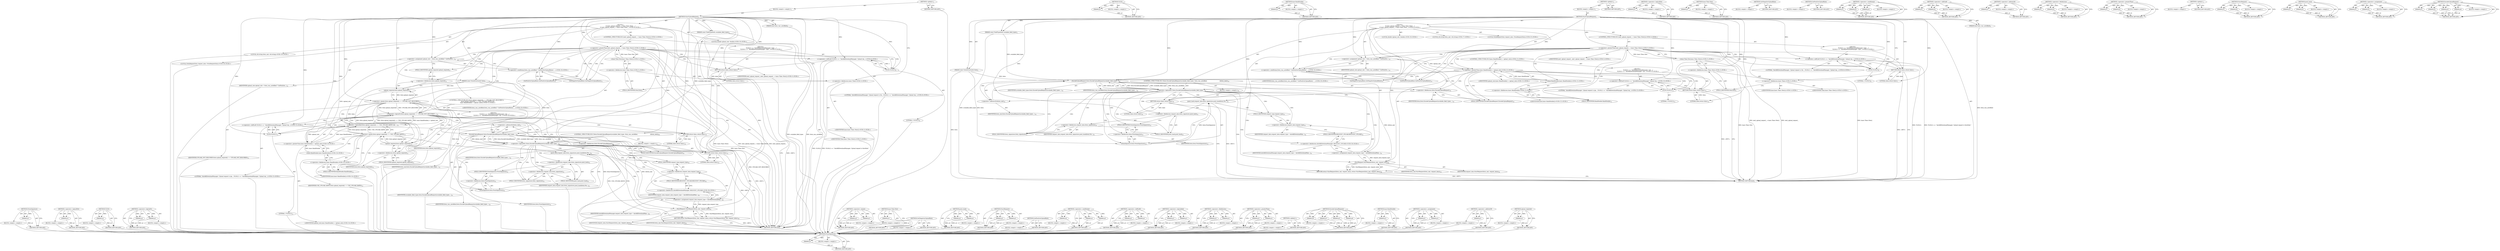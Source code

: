 digraph "upload_required" {
vulnerable_185 [label=<(METHOD,FormSignature)>];
vulnerable_186 [label=<(PARAM,p1)>];
vulnerable_187 [label=<(BLOCK,&lt;empty&gt;,&lt;empty&gt;)>];
vulnerable_188 [label=<(METHOD_RETURN,ANY)>];
vulnerable_140 [label=<(METHOD,VLOG)>];
vulnerable_141 [label=<(PARAM,p1)>];
vulnerable_142 [label=<(BLOCK,&lt;empty&gt;,&lt;empty&gt;)>];
vulnerable_143 [label=<(METHOD_RETURN,ANY)>];
vulnerable_161 [label=<(METHOD,base.RandDouble)>];
vulnerable_162 [label=<(PARAM,p1)>];
vulnerable_163 [label=<(BLOCK,&lt;empty&gt;,&lt;empty&gt;)>];
vulnerable_164 [label=<(METHOD_RETURN,ANY)>];
vulnerable_6 [label=<(METHOD,&lt;global&gt;)<SUB>1</SUB>>];
vulnerable_7 [label=<(BLOCK,&lt;empty&gt;,&lt;empty&gt;)<SUB>1</SUB>>];
vulnerable_8 [label=<(METHOD,StartUploadRequest)<SUB>1</SUB>>];
vulnerable_9 [label=<(PARAM,const FormStructure&amp; form)<SUB>2</SUB>>];
vulnerable_10 [label=<(PARAM,bool form_was_autofilled)<SUB>3</SUB>>];
vulnerable_11 [label=<(PARAM,const FieldTypeSet&amp; available_field_types)<SUB>4</SUB>>];
vulnerable_12 [label="<(BLOCK,{
  if (next_upload_request_ &gt; base::Time::Now(...,{
  if (next_upload_request_ &gt; base::Time::Now(...)<SUB>4</SUB>>"];
vulnerable_13 [label="<(CONTROL_STRUCTURE,IF,if (next_upload_request_ &gt; base::Time::Now()))<SUB>5</SUB>>"];
vulnerable_14 [label="<(&lt;operator&gt;.greaterThan,next_upload_request_ &gt; base::Time::Now())<SUB>5</SUB>>"];
vulnerable_15 [label="<(IDENTIFIER,next_upload_request_,next_upload_request_ &gt; base::Time::Now())<SUB>5</SUB>>"];
vulnerable_16 [label="<(base.Time.Now,base::Time::Now())<SUB>5</SUB>>"];
vulnerable_17 [label="<(&lt;operator&gt;.fieldAccess,base::Time::Now)<SUB>5</SUB>>"];
vulnerable_18 [label="<(&lt;operator&gt;.fieldAccess,base::Time)<SUB>5</SUB>>"];
vulnerable_19 [label="<(IDENTIFIER,base,base::Time::Now())<SUB>5</SUB>>"];
vulnerable_20 [label="<(IDENTIFIER,Time,base::Time::Now())<SUB>5</SUB>>"];
vulnerable_21 [label=<(FIELD_IDENTIFIER,Now,Now)<SUB>5</SUB>>];
vulnerable_22 [label="<(BLOCK,{
    VLOG(1) &lt;&lt; &quot;AutofillDownloadManager: Uplo...,{
    VLOG(1) &lt;&lt; &quot;AutofillDownloadManager: Uplo...)<SUB>5</SUB>>"];
vulnerable_23 [label="<(&lt;operator&gt;.shiftLeft,VLOG(1) &lt;&lt; &quot;AutofillDownloadManager: Upload req...)<SUB>6</SUB>>"];
vulnerable_24 [label=<(VLOG,VLOG(1))<SUB>6</SUB>>];
vulnerable_25 [label=<(LITERAL,1,VLOG(1))<SUB>6</SUB>>];
vulnerable_26 [label="<(LITERAL,&quot;AutofillDownloadManager: Upload request is thr...,VLOG(1) &lt;&lt; &quot;AutofillDownloadManager: Upload req...)<SUB>6</SUB>>"];
vulnerable_27 [label=<(RETURN,return false;,return false;)<SUB>7</SUB>>];
vulnerable_28 [label=<(LITERAL,false,return false;)<SUB>7</SUB>>];
vulnerable_29 [label="<(LOCAL,double upload_rate: double)<SUB>10</SUB>>"];
vulnerable_30 [label=<(&lt;operator&gt;.assignment,upload_rate = form_was_autofilled ? GetPositive...)<SUB>10</SUB>>];
vulnerable_31 [label=<(IDENTIFIER,upload_rate,upload_rate = form_was_autofilled ? GetPositive...)<SUB>10</SUB>>];
vulnerable_32 [label="<(&lt;operator&gt;.conditional,form_was_autofilled ? GetPositiveUploadRate() :...)<SUB>10</SUB>>"];
vulnerable_33 [label="<(IDENTIFIER,form_was_autofilled,form_was_autofilled ? GetPositiveUploadRate() :...)<SUB>10</SUB>>"];
vulnerable_34 [label=<(GetPositiveUploadRate,GetPositiveUploadRate())<SUB>10</SUB>>];
vulnerable_35 [label=<(GetNegativeUploadRate,GetNegativeUploadRate())<SUB>11</SUB>>];
vulnerable_36 [label="<(CONTROL_STRUCTURE,IF,if (base::RandDouble() &gt; upload_rate))<SUB>12</SUB>>"];
vulnerable_37 [label="<(&lt;operator&gt;.greaterThan,base::RandDouble() &gt; upload_rate)<SUB>12</SUB>>"];
vulnerable_38 [label="<(base.RandDouble,base::RandDouble())<SUB>12</SUB>>"];
vulnerable_39 [label="<(&lt;operator&gt;.fieldAccess,base::RandDouble)<SUB>12</SUB>>"];
vulnerable_40 [label="<(IDENTIFIER,base,base::RandDouble())<SUB>12</SUB>>"];
vulnerable_41 [label=<(FIELD_IDENTIFIER,RandDouble,RandDouble)<SUB>12</SUB>>];
vulnerable_42 [label="<(IDENTIFIER,upload_rate,base::RandDouble() &gt; upload_rate)<SUB>12</SUB>>"];
vulnerable_43 [label="<(BLOCK,{
     VLOG(1) &lt;&lt; &quot;AutofillDownloadManager: Upl...,{
     VLOG(1) &lt;&lt; &quot;AutofillDownloadManager: Upl...)<SUB>12</SUB>>"];
vulnerable_44 [label="<(&lt;operator&gt;.shiftLeft,VLOG(1) &lt;&lt; &quot;AutofillDownloadManager: Upload req...)<SUB>13</SUB>>"];
vulnerable_45 [label=<(VLOG,VLOG(1))<SUB>13</SUB>>];
vulnerable_46 [label=<(LITERAL,1,VLOG(1))<SUB>13</SUB>>];
vulnerable_47 [label="<(LITERAL,&quot;AutofillDownloadManager: Upload request is ign...,VLOG(1) &lt;&lt; &quot;AutofillDownloadManager: Upload req...)<SUB>13</SUB>>"];
vulnerable_48 [label=<(RETURN,return false;,return false;)<SUB>14</SUB>>];
vulnerable_49 [label=<(LITERAL,false,return false;)<SUB>14</SUB>>];
vulnerable_50 [label="<(LOCAL,std.string form_xml: std.string)<SUB>17</SUB>>"];
vulnerable_51 [label=<(CONTROL_STRUCTURE,IF,if (!form.EncodeUploadRequest(available_field_types, form_was_autofilled,
                                &amp;form_xml)))<SUB>18</SUB>>];
vulnerable_52 [label=<(&lt;operator&gt;.logicalNot,!form.EncodeUploadRequest(available_field_types...)<SUB>18</SUB>>];
vulnerable_53 [label=<(EncodeUploadRequest,form.EncodeUploadRequest(available_field_types,...)<SUB>18</SUB>>];
vulnerable_54 [label=<(&lt;operator&gt;.fieldAccess,form.EncodeUploadRequest)<SUB>18</SUB>>];
vulnerable_55 [label=<(IDENTIFIER,form,form.EncodeUploadRequest(available_field_types,...)<SUB>18</SUB>>];
vulnerable_56 [label=<(FIELD_IDENTIFIER,EncodeUploadRequest,EncodeUploadRequest)<SUB>18</SUB>>];
vulnerable_57 [label=<(IDENTIFIER,available_field_types,form.EncodeUploadRequest(available_field_types,...)<SUB>18</SUB>>];
vulnerable_58 [label=<(IDENTIFIER,form_was_autofilled,form.EncodeUploadRequest(available_field_types,...)<SUB>18</SUB>>];
vulnerable_59 [label=<(&lt;operator&gt;.addressOf,&amp;form_xml)<SUB>19</SUB>>];
vulnerable_60 [label=<(IDENTIFIER,form_xml,form.EncodeUploadRequest(available_field_types,...)<SUB>19</SUB>>];
vulnerable_61 [label=<(BLOCK,&lt;empty&gt;,&lt;empty&gt;)<SUB>20</SUB>>];
vulnerable_62 [label=<(RETURN,return false;,return false;)<SUB>20</SUB>>];
vulnerable_63 [label=<(LITERAL,false,return false;)<SUB>20</SUB>>];
vulnerable_64 [label="<(LOCAL,FormRequestData request_data: FormRequestData)<SUB>22</SUB>>"];
vulnerable_65 [label=<(push_back,request_data.form_signatures.push_back(form.For...)<SUB>23</SUB>>];
vulnerable_66 [label=<(&lt;operator&gt;.fieldAccess,request_data.form_signatures.push_back)<SUB>23</SUB>>];
vulnerable_67 [label=<(&lt;operator&gt;.fieldAccess,request_data.form_signatures)<SUB>23</SUB>>];
vulnerable_68 [label=<(IDENTIFIER,request_data,request_data.form_signatures.push_back(form.For...)<SUB>23</SUB>>];
vulnerable_69 [label=<(FIELD_IDENTIFIER,form_signatures,form_signatures)<SUB>23</SUB>>];
vulnerable_70 [label=<(FIELD_IDENTIFIER,push_back,push_back)<SUB>23</SUB>>];
vulnerable_71 [label=<(FormSignature,form.FormSignature())<SUB>23</SUB>>];
vulnerable_72 [label=<(&lt;operator&gt;.fieldAccess,form.FormSignature)<SUB>23</SUB>>];
vulnerable_73 [label=<(IDENTIFIER,form,form.FormSignature())<SUB>23</SUB>>];
vulnerable_74 [label=<(FIELD_IDENTIFIER,FormSignature,FormSignature)<SUB>23</SUB>>];
vulnerable_75 [label=<(&lt;operator&gt;.assignment,request_data.request_type = AutofillDownloadMan...)<SUB>24</SUB>>];
vulnerable_76 [label=<(&lt;operator&gt;.fieldAccess,request_data.request_type)<SUB>24</SUB>>];
vulnerable_77 [label=<(IDENTIFIER,request_data,request_data.request_type = AutofillDownloadMan...)<SUB>24</SUB>>];
vulnerable_78 [label=<(FIELD_IDENTIFIER,request_type,request_type)<SUB>24</SUB>>];
vulnerable_79 [label="<(&lt;operator&gt;.fieldAccess,AutofillDownloadManager::REQUEST_UPLOAD)<SUB>24</SUB>>"];
vulnerable_80 [label=<(IDENTIFIER,AutofillDownloadManager,request_data.request_type = AutofillDownloadMan...)<SUB>24</SUB>>];
vulnerable_81 [label=<(FIELD_IDENTIFIER,REQUEST_UPLOAD,REQUEST_UPLOAD)<SUB>24</SUB>>];
vulnerable_82 [label=<(RETURN,return StartRequest(form_xml, request_data);,return StartRequest(form_xml, request_data);)<SUB>26</SUB>>];
vulnerable_83 [label=<(StartRequest,StartRequest(form_xml, request_data))<SUB>26</SUB>>];
vulnerable_84 [label=<(IDENTIFIER,form_xml,StartRequest(form_xml, request_data))<SUB>26</SUB>>];
vulnerable_85 [label=<(IDENTIFIER,request_data,StartRequest(form_xml, request_data))<SUB>26</SUB>>];
vulnerable_86 [label=<(METHOD_RETURN,bool)<SUB>1</SUB>>];
vulnerable_88 [label=<(METHOD_RETURN,ANY)<SUB>1</SUB>>];
vulnerable_165 [label=<(METHOD,&lt;operator&gt;.logicalNot)>];
vulnerable_166 [label=<(PARAM,p1)>];
vulnerable_167 [label=<(BLOCK,&lt;empty&gt;,&lt;empty&gt;)>];
vulnerable_168 [label=<(METHOD_RETURN,ANY)>];
vulnerable_126 [label=<(METHOD,base.Time.Now)>];
vulnerable_127 [label=<(PARAM,p1)>];
vulnerable_128 [label=<(BLOCK,&lt;empty&gt;,&lt;empty&gt;)>];
vulnerable_129 [label=<(METHOD_RETURN,ANY)>];
vulnerable_158 [label=<(METHOD,GetNegativeUploadRate)>];
vulnerable_159 [label=<(BLOCK,&lt;empty&gt;,&lt;empty&gt;)>];
vulnerable_160 [label=<(METHOD_RETURN,ANY)>];
vulnerable_155 [label=<(METHOD,GetPositiveUploadRate)>];
vulnerable_156 [label=<(BLOCK,&lt;empty&gt;,&lt;empty&gt;)>];
vulnerable_157 [label=<(METHOD_RETURN,ANY)>];
vulnerable_149 [label=<(METHOD,&lt;operator&gt;.conditional)>];
vulnerable_150 [label=<(PARAM,p1)>];
vulnerable_151 [label=<(PARAM,p2)>];
vulnerable_152 [label=<(PARAM,p3)>];
vulnerable_153 [label=<(BLOCK,&lt;empty&gt;,&lt;empty&gt;)>];
vulnerable_154 [label=<(METHOD_RETURN,ANY)>];
vulnerable_135 [label=<(METHOD,&lt;operator&gt;.shiftLeft)>];
vulnerable_136 [label=<(PARAM,p1)>];
vulnerable_137 [label=<(PARAM,p2)>];
vulnerable_138 [label=<(BLOCK,&lt;empty&gt;,&lt;empty&gt;)>];
vulnerable_139 [label=<(METHOD_RETURN,ANY)>];
vulnerable_176 [label=<(METHOD,&lt;operator&gt;.addressOf)>];
vulnerable_177 [label=<(PARAM,p1)>];
vulnerable_178 [label=<(BLOCK,&lt;empty&gt;,&lt;empty&gt;)>];
vulnerable_179 [label=<(METHOD_RETURN,ANY)>];
vulnerable_130 [label=<(METHOD,&lt;operator&gt;.fieldAccess)>];
vulnerable_131 [label=<(PARAM,p1)>];
vulnerable_132 [label=<(PARAM,p2)>];
vulnerable_133 [label=<(BLOCK,&lt;empty&gt;,&lt;empty&gt;)>];
vulnerable_134 [label=<(METHOD_RETURN,ANY)>];
vulnerable_121 [label=<(METHOD,&lt;operator&gt;.greaterThan)>];
vulnerable_122 [label=<(PARAM,p1)>];
vulnerable_123 [label=<(PARAM,p2)>];
vulnerable_124 [label=<(BLOCK,&lt;empty&gt;,&lt;empty&gt;)>];
vulnerable_125 [label=<(METHOD_RETURN,ANY)>];
vulnerable_115 [label=<(METHOD,&lt;global&gt;)<SUB>1</SUB>>];
vulnerable_116 [label=<(BLOCK,&lt;empty&gt;,&lt;empty&gt;)>];
vulnerable_117 [label=<(METHOD_RETURN,ANY)>];
vulnerable_189 [label=<(METHOD,StartRequest)>];
vulnerable_190 [label=<(PARAM,p1)>];
vulnerable_191 [label=<(PARAM,p2)>];
vulnerable_192 [label=<(BLOCK,&lt;empty&gt;,&lt;empty&gt;)>];
vulnerable_193 [label=<(METHOD_RETURN,ANY)>];
vulnerable_180 [label=<(METHOD,push_back)>];
vulnerable_181 [label=<(PARAM,p1)>];
vulnerable_182 [label=<(PARAM,p2)>];
vulnerable_183 [label=<(BLOCK,&lt;empty&gt;,&lt;empty&gt;)>];
vulnerable_184 [label=<(METHOD_RETURN,ANY)>];
vulnerable_144 [label=<(METHOD,&lt;operator&gt;.assignment)>];
vulnerable_145 [label=<(PARAM,p1)>];
vulnerable_146 [label=<(PARAM,p2)>];
vulnerable_147 [label=<(BLOCK,&lt;empty&gt;,&lt;empty&gt;)>];
vulnerable_148 [label=<(METHOD_RETURN,ANY)>];
vulnerable_169 [label=<(METHOD,EncodeUploadRequest)>];
vulnerable_170 [label=<(PARAM,p1)>];
vulnerable_171 [label=<(PARAM,p2)>];
vulnerable_172 [label=<(PARAM,p3)>];
vulnerable_173 [label=<(PARAM,p4)>];
vulnerable_174 [label=<(BLOCK,&lt;empty&gt;,&lt;empty&gt;)>];
vulnerable_175 [label=<(METHOD_RETURN,ANY)>];
fixed_218 [label=<(METHOD,FormSignature)>];
fixed_219 [label=<(PARAM,p1)>];
fixed_220 [label=<(BLOCK,&lt;empty&gt;,&lt;empty&gt;)>];
fixed_221 [label=<(METHOD_RETURN,ANY)>];
fixed_198 [label=<(METHOD,&lt;operator&gt;.logicalNot)>];
fixed_199 [label=<(PARAM,p1)>];
fixed_200 [label=<(BLOCK,&lt;empty&gt;,&lt;empty&gt;)>];
fixed_201 [label=<(METHOD_RETURN,ANY)>];
fixed_154 [label=<(METHOD,VLOG)>];
fixed_155 [label=<(PARAM,p1)>];
fixed_156 [label=<(BLOCK,&lt;empty&gt;,&lt;empty&gt;)>];
fixed_157 [label=<(METHOD_RETURN,ANY)>];
fixed_175 [label=<(METHOD,&lt;operator&gt;.logicalOr)>];
fixed_176 [label=<(PARAM,p1)>];
fixed_177 [label=<(PARAM,p2)>];
fixed_178 [label=<(BLOCK,&lt;empty&gt;,&lt;empty&gt;)>];
fixed_179 [label=<(METHOD_RETURN,ANY)>];
fixed_6 [label=<(METHOD,&lt;global&gt;)<SUB>1</SUB>>];
fixed_7 [label=<(BLOCK,&lt;empty&gt;,&lt;empty&gt;)<SUB>1</SUB>>];
fixed_8 [label=<(METHOD,StartUploadRequest)<SUB>1</SUB>>];
fixed_9 [label=<(PARAM,const FormStructure&amp; form)<SUB>2</SUB>>];
fixed_10 [label=<(PARAM,bool form_was_autofilled)<SUB>3</SUB>>];
fixed_11 [label=<(PARAM,const FieldTypeSet&amp; available_field_types)<SUB>4</SUB>>];
fixed_12 [label="<(BLOCK,{
  if (next_upload_request_ &gt; base::Time::Now(...,{
  if (next_upload_request_ &gt; base::Time::Now(...)<SUB>4</SUB>>"];
fixed_13 [label="<(CONTROL_STRUCTURE,IF,if (next_upload_request_ &gt; base::Time::Now()))<SUB>5</SUB>>"];
fixed_14 [label="<(&lt;operator&gt;.greaterThan,next_upload_request_ &gt; base::Time::Now())<SUB>5</SUB>>"];
fixed_15 [label="<(IDENTIFIER,next_upload_request_,next_upload_request_ &gt; base::Time::Now())<SUB>5</SUB>>"];
fixed_16 [label="<(base.Time.Now,base::Time::Now())<SUB>5</SUB>>"];
fixed_17 [label="<(&lt;operator&gt;.fieldAccess,base::Time::Now)<SUB>5</SUB>>"];
fixed_18 [label="<(&lt;operator&gt;.fieldAccess,base::Time)<SUB>5</SUB>>"];
fixed_19 [label="<(IDENTIFIER,base,base::Time::Now())<SUB>5</SUB>>"];
fixed_20 [label="<(IDENTIFIER,Time,base::Time::Now())<SUB>5</SUB>>"];
fixed_21 [label=<(FIELD_IDENTIFIER,Now,Now)<SUB>5</SUB>>];
fixed_22 [label="<(BLOCK,{
    VLOG(1) &lt;&lt; &quot;AutofillDownloadManager: Uplo...,{
    VLOG(1) &lt;&lt; &quot;AutofillDownloadManager: Uplo...)<SUB>5</SUB>>"];
fixed_23 [label="<(&lt;operator&gt;.shiftLeft,VLOG(1) &lt;&lt; &quot;AutofillDownloadManager: Upload req...)<SUB>6</SUB>>"];
fixed_24 [label=<(VLOG,VLOG(1))<SUB>6</SUB>>];
fixed_25 [label=<(LITERAL,1,VLOG(1))<SUB>6</SUB>>];
fixed_26 [label="<(LITERAL,&quot;AutofillDownloadManager: Upload request is thr...,VLOG(1) &lt;&lt; &quot;AutofillDownloadManager: Upload req...)<SUB>6</SUB>>"];
fixed_27 [label=<(RETURN,return false;,return false;)<SUB>7</SUB>>];
fixed_28 [label=<(LITERAL,false,return false;)<SUB>7</SUB>>];
fixed_29 [label="<(LOCAL,double upload_rate: double)<SUB>10</SUB>>"];
fixed_30 [label=<(&lt;operator&gt;.assignment,upload_rate = form_was_autofilled ? GetPositive...)<SUB>10</SUB>>];
fixed_31 [label=<(IDENTIFIER,upload_rate,upload_rate = form_was_autofilled ? GetPositive...)<SUB>10</SUB>>];
fixed_32 [label="<(&lt;operator&gt;.conditional,form_was_autofilled ? GetPositiveUploadRate() :...)<SUB>10</SUB>>"];
fixed_33 [label="<(IDENTIFIER,form_was_autofilled,form_was_autofilled ? GetPositiveUploadRate() :...)<SUB>10</SUB>>"];
fixed_34 [label=<(GetPositiveUploadRate,GetPositiveUploadRate())<SUB>10</SUB>>];
fixed_35 [label=<(GetNegativeUploadRate,GetNegativeUploadRate())<SUB>11</SUB>>];
fixed_36 [label="<(CONTROL_STRUCTURE,IF,if (form.upload_required() == UPLOAD_NOT_REQUIRED ||
      (form.upload_required() == USE_UPLOAD_RATES &amp;&amp;
       base::RandDouble() &gt; upload_rate)))<SUB>12</SUB>>"];
fixed_37 [label=<(&lt;operator&gt;.logicalOr,form.upload_required() == UPLOAD_NOT_REQUIRED |...)<SUB>12</SUB>>];
fixed_38 [label=<(&lt;operator&gt;.equals,form.upload_required() == UPLOAD_NOT_REQUIRED)<SUB>12</SUB>>];
fixed_39 [label=<(upload_required,form.upload_required())<SUB>12</SUB>>];
fixed_40 [label=<(&lt;operator&gt;.fieldAccess,form.upload_required)<SUB>12</SUB>>];
fixed_41 [label=<(IDENTIFIER,form,form.upload_required())<SUB>12</SUB>>];
fixed_42 [label=<(FIELD_IDENTIFIER,upload_required,upload_required)<SUB>12</SUB>>];
fixed_43 [label=<(IDENTIFIER,UPLOAD_NOT_REQUIRED,form.upload_required() == UPLOAD_NOT_REQUIRED)<SUB>12</SUB>>];
fixed_44 [label=<(&lt;operator&gt;.logicalAnd,form.upload_required() == USE_UPLOAD_RATES &amp;&amp;
 ...)<SUB>13</SUB>>];
fixed_45 [label=<(&lt;operator&gt;.equals,form.upload_required() == USE_UPLOAD_RATES)<SUB>13</SUB>>];
fixed_46 [label=<(upload_required,form.upload_required())<SUB>13</SUB>>];
fixed_47 [label=<(&lt;operator&gt;.fieldAccess,form.upload_required)<SUB>13</SUB>>];
fixed_48 [label=<(IDENTIFIER,form,form.upload_required())<SUB>13</SUB>>];
fixed_49 [label=<(FIELD_IDENTIFIER,upload_required,upload_required)<SUB>13</SUB>>];
fixed_50 [label=<(IDENTIFIER,USE_UPLOAD_RATES,form.upload_required() == USE_UPLOAD_RATES)<SUB>13</SUB>>];
fixed_51 [label="<(&lt;operator&gt;.greaterThan,base::RandDouble() &gt; upload_rate)<SUB>14</SUB>>"];
fixed_52 [label="<(base.RandDouble,base::RandDouble())<SUB>14</SUB>>"];
fixed_53 [label="<(&lt;operator&gt;.fieldAccess,base::RandDouble)<SUB>14</SUB>>"];
fixed_54 [label="<(IDENTIFIER,base,base::RandDouble())<SUB>14</SUB>>"];
fixed_55 [label=<(FIELD_IDENTIFIER,RandDouble,RandDouble)<SUB>14</SUB>>];
fixed_56 [label="<(IDENTIFIER,upload_rate,base::RandDouble() &gt; upload_rate)<SUB>14</SUB>>"];
fixed_57 [label="<(BLOCK,{
     VLOG(1) &lt;&lt; &quot;AutofillDownloadManager: Upl...,{
     VLOG(1) &lt;&lt; &quot;AutofillDownloadManager: Upl...)<SUB>14</SUB>>"];
fixed_58 [label="<(&lt;operator&gt;.shiftLeft,VLOG(1) &lt;&lt; &quot;AutofillDownloadManager: Upload req...)<SUB>15</SUB>>"];
fixed_59 [label=<(VLOG,VLOG(1))<SUB>15</SUB>>];
fixed_60 [label=<(LITERAL,1,VLOG(1))<SUB>15</SUB>>];
fixed_61 [label="<(LITERAL,&quot;AutofillDownloadManager: Upload request is ign...,VLOG(1) &lt;&lt; &quot;AutofillDownloadManager: Upload req...)<SUB>15</SUB>>"];
fixed_62 [label=<(RETURN,return false;,return false;)<SUB>16</SUB>>];
fixed_63 [label=<(LITERAL,false,return false;)<SUB>16</SUB>>];
fixed_64 [label="<(LOCAL,std.string form_xml: std.string)<SUB>19</SUB>>"];
fixed_65 [label=<(CONTROL_STRUCTURE,IF,if (!form.EncodeUploadRequest(available_field_types, form_was_autofilled,
                                &amp;form_xml)))<SUB>20</SUB>>];
fixed_66 [label=<(&lt;operator&gt;.logicalNot,!form.EncodeUploadRequest(available_field_types...)<SUB>20</SUB>>];
fixed_67 [label=<(EncodeUploadRequest,form.EncodeUploadRequest(available_field_types,...)<SUB>20</SUB>>];
fixed_68 [label=<(&lt;operator&gt;.fieldAccess,form.EncodeUploadRequest)<SUB>20</SUB>>];
fixed_69 [label=<(IDENTIFIER,form,form.EncodeUploadRequest(available_field_types,...)<SUB>20</SUB>>];
fixed_70 [label=<(FIELD_IDENTIFIER,EncodeUploadRequest,EncodeUploadRequest)<SUB>20</SUB>>];
fixed_71 [label=<(IDENTIFIER,available_field_types,form.EncodeUploadRequest(available_field_types,...)<SUB>20</SUB>>];
fixed_72 [label=<(IDENTIFIER,form_was_autofilled,form.EncodeUploadRequest(available_field_types,...)<SUB>20</SUB>>];
fixed_73 [label=<(&lt;operator&gt;.addressOf,&amp;form_xml)<SUB>21</SUB>>];
fixed_74 [label=<(IDENTIFIER,form_xml,form.EncodeUploadRequest(available_field_types,...)<SUB>21</SUB>>];
fixed_75 [label=<(BLOCK,&lt;empty&gt;,&lt;empty&gt;)<SUB>22</SUB>>];
fixed_76 [label=<(RETURN,return false;,return false;)<SUB>22</SUB>>];
fixed_77 [label=<(LITERAL,false,return false;)<SUB>22</SUB>>];
fixed_78 [label="<(LOCAL,FormRequestData request_data: FormRequestData)<SUB>24</SUB>>"];
fixed_79 [label=<(push_back,request_data.form_signatures.push_back(form.For...)<SUB>25</SUB>>];
fixed_80 [label=<(&lt;operator&gt;.fieldAccess,request_data.form_signatures.push_back)<SUB>25</SUB>>];
fixed_81 [label=<(&lt;operator&gt;.fieldAccess,request_data.form_signatures)<SUB>25</SUB>>];
fixed_82 [label=<(IDENTIFIER,request_data,request_data.form_signatures.push_back(form.For...)<SUB>25</SUB>>];
fixed_83 [label=<(FIELD_IDENTIFIER,form_signatures,form_signatures)<SUB>25</SUB>>];
fixed_84 [label=<(FIELD_IDENTIFIER,push_back,push_back)<SUB>25</SUB>>];
fixed_85 [label=<(FormSignature,form.FormSignature())<SUB>25</SUB>>];
fixed_86 [label=<(&lt;operator&gt;.fieldAccess,form.FormSignature)<SUB>25</SUB>>];
fixed_87 [label=<(IDENTIFIER,form,form.FormSignature())<SUB>25</SUB>>];
fixed_88 [label=<(FIELD_IDENTIFIER,FormSignature,FormSignature)<SUB>25</SUB>>];
fixed_89 [label=<(&lt;operator&gt;.assignment,request_data.request_type = AutofillDownloadMan...)<SUB>26</SUB>>];
fixed_90 [label=<(&lt;operator&gt;.fieldAccess,request_data.request_type)<SUB>26</SUB>>];
fixed_91 [label=<(IDENTIFIER,request_data,request_data.request_type = AutofillDownloadMan...)<SUB>26</SUB>>];
fixed_92 [label=<(FIELD_IDENTIFIER,request_type,request_type)<SUB>26</SUB>>];
fixed_93 [label="<(&lt;operator&gt;.fieldAccess,AutofillDownloadManager::REQUEST_UPLOAD)<SUB>26</SUB>>"];
fixed_94 [label=<(IDENTIFIER,AutofillDownloadManager,request_data.request_type = AutofillDownloadMan...)<SUB>26</SUB>>];
fixed_95 [label=<(FIELD_IDENTIFIER,REQUEST_UPLOAD,REQUEST_UPLOAD)<SUB>26</SUB>>];
fixed_96 [label=<(RETURN,return StartRequest(form_xml, request_data);,return StartRequest(form_xml, request_data);)<SUB>28</SUB>>];
fixed_97 [label=<(StartRequest,StartRequest(form_xml, request_data))<SUB>28</SUB>>];
fixed_98 [label=<(IDENTIFIER,form_xml,StartRequest(form_xml, request_data))<SUB>28</SUB>>];
fixed_99 [label=<(IDENTIFIER,request_data,StartRequest(form_xml, request_data))<SUB>28</SUB>>];
fixed_100 [label=<(METHOD_RETURN,bool)<SUB>1</SUB>>];
fixed_102 [label=<(METHOD_RETURN,ANY)<SUB>1</SUB>>];
fixed_180 [label=<(METHOD,&lt;operator&gt;.equals)>];
fixed_181 [label=<(PARAM,p1)>];
fixed_182 [label=<(PARAM,p2)>];
fixed_183 [label=<(BLOCK,&lt;empty&gt;,&lt;empty&gt;)>];
fixed_184 [label=<(METHOD_RETURN,ANY)>];
fixed_140 [label=<(METHOD,base.Time.Now)>];
fixed_141 [label=<(PARAM,p1)>];
fixed_142 [label=<(BLOCK,&lt;empty&gt;,&lt;empty&gt;)>];
fixed_143 [label=<(METHOD_RETURN,ANY)>];
fixed_172 [label=<(METHOD,GetNegativeUploadRate)>];
fixed_173 [label=<(BLOCK,&lt;empty&gt;,&lt;empty&gt;)>];
fixed_174 [label=<(METHOD_RETURN,ANY)>];
fixed_213 [label=<(METHOD,push_back)>];
fixed_214 [label=<(PARAM,p1)>];
fixed_215 [label=<(PARAM,p2)>];
fixed_216 [label=<(BLOCK,&lt;empty&gt;,&lt;empty&gt;)>];
fixed_217 [label=<(METHOD_RETURN,ANY)>];
fixed_222 [label=<(METHOD,StartRequest)>];
fixed_223 [label=<(PARAM,p1)>];
fixed_224 [label=<(PARAM,p2)>];
fixed_225 [label=<(BLOCK,&lt;empty&gt;,&lt;empty&gt;)>];
fixed_226 [label=<(METHOD_RETURN,ANY)>];
fixed_169 [label=<(METHOD,GetPositiveUploadRate)>];
fixed_170 [label=<(BLOCK,&lt;empty&gt;,&lt;empty&gt;)>];
fixed_171 [label=<(METHOD_RETURN,ANY)>];
fixed_163 [label=<(METHOD,&lt;operator&gt;.conditional)>];
fixed_164 [label=<(PARAM,p1)>];
fixed_165 [label=<(PARAM,p2)>];
fixed_166 [label=<(PARAM,p3)>];
fixed_167 [label=<(BLOCK,&lt;empty&gt;,&lt;empty&gt;)>];
fixed_168 [label=<(METHOD_RETURN,ANY)>];
fixed_149 [label=<(METHOD,&lt;operator&gt;.shiftLeft)>];
fixed_150 [label=<(PARAM,p1)>];
fixed_151 [label=<(PARAM,p2)>];
fixed_152 [label=<(BLOCK,&lt;empty&gt;,&lt;empty&gt;)>];
fixed_153 [label=<(METHOD_RETURN,ANY)>];
fixed_189 [label=<(METHOD,&lt;operator&gt;.logicalAnd)>];
fixed_190 [label=<(PARAM,p1)>];
fixed_191 [label=<(PARAM,p2)>];
fixed_192 [label=<(BLOCK,&lt;empty&gt;,&lt;empty&gt;)>];
fixed_193 [label=<(METHOD_RETURN,ANY)>];
fixed_144 [label=<(METHOD,&lt;operator&gt;.fieldAccess)>];
fixed_145 [label=<(PARAM,p1)>];
fixed_146 [label=<(PARAM,p2)>];
fixed_147 [label=<(BLOCK,&lt;empty&gt;,&lt;empty&gt;)>];
fixed_148 [label=<(METHOD_RETURN,ANY)>];
fixed_135 [label=<(METHOD,&lt;operator&gt;.greaterThan)>];
fixed_136 [label=<(PARAM,p1)>];
fixed_137 [label=<(PARAM,p2)>];
fixed_138 [label=<(BLOCK,&lt;empty&gt;,&lt;empty&gt;)>];
fixed_139 [label=<(METHOD_RETURN,ANY)>];
fixed_129 [label=<(METHOD,&lt;global&gt;)<SUB>1</SUB>>];
fixed_130 [label=<(BLOCK,&lt;empty&gt;,&lt;empty&gt;)>];
fixed_131 [label=<(METHOD_RETURN,ANY)>];
fixed_202 [label=<(METHOD,EncodeUploadRequest)>];
fixed_203 [label=<(PARAM,p1)>];
fixed_204 [label=<(PARAM,p2)>];
fixed_205 [label=<(PARAM,p3)>];
fixed_206 [label=<(PARAM,p4)>];
fixed_207 [label=<(BLOCK,&lt;empty&gt;,&lt;empty&gt;)>];
fixed_208 [label=<(METHOD_RETURN,ANY)>];
fixed_194 [label=<(METHOD,base.RandDouble)>];
fixed_195 [label=<(PARAM,p1)>];
fixed_196 [label=<(BLOCK,&lt;empty&gt;,&lt;empty&gt;)>];
fixed_197 [label=<(METHOD_RETURN,ANY)>];
fixed_158 [label=<(METHOD,&lt;operator&gt;.assignment)>];
fixed_159 [label=<(PARAM,p1)>];
fixed_160 [label=<(PARAM,p2)>];
fixed_161 [label=<(BLOCK,&lt;empty&gt;,&lt;empty&gt;)>];
fixed_162 [label=<(METHOD_RETURN,ANY)>];
fixed_209 [label=<(METHOD,&lt;operator&gt;.addressOf)>];
fixed_210 [label=<(PARAM,p1)>];
fixed_211 [label=<(BLOCK,&lt;empty&gt;,&lt;empty&gt;)>];
fixed_212 [label=<(METHOD_RETURN,ANY)>];
fixed_185 [label=<(METHOD,upload_required)>];
fixed_186 [label=<(PARAM,p1)>];
fixed_187 [label=<(BLOCK,&lt;empty&gt;,&lt;empty&gt;)>];
fixed_188 [label=<(METHOD_RETURN,ANY)>];
vulnerable_185 -> vulnerable_186  [key=0, label="AST: "];
vulnerable_185 -> vulnerable_186  [key=1, label="DDG: "];
vulnerable_185 -> vulnerable_187  [key=0, label="AST: "];
vulnerable_185 -> vulnerable_188  [key=0, label="AST: "];
vulnerable_185 -> vulnerable_188  [key=1, label="CFG: "];
vulnerable_186 -> vulnerable_188  [key=0, label="DDG: p1"];
vulnerable_140 -> vulnerable_141  [key=0, label="AST: "];
vulnerable_140 -> vulnerable_141  [key=1, label="DDG: "];
vulnerable_140 -> vulnerable_142  [key=0, label="AST: "];
vulnerable_140 -> vulnerable_143  [key=0, label="AST: "];
vulnerable_140 -> vulnerable_143  [key=1, label="CFG: "];
vulnerable_141 -> vulnerable_143  [key=0, label="DDG: p1"];
vulnerable_161 -> vulnerable_162  [key=0, label="AST: "];
vulnerable_161 -> vulnerable_162  [key=1, label="DDG: "];
vulnerable_161 -> vulnerable_163  [key=0, label="AST: "];
vulnerable_161 -> vulnerable_164  [key=0, label="AST: "];
vulnerable_161 -> vulnerable_164  [key=1, label="CFG: "];
vulnerable_162 -> vulnerable_164  [key=0, label="DDG: p1"];
vulnerable_6 -> vulnerable_7  [key=0, label="AST: "];
vulnerable_6 -> vulnerable_88  [key=0, label="AST: "];
vulnerable_6 -> vulnerable_88  [key=1, label="CFG: "];
vulnerable_7 -> vulnerable_8  [key=0, label="AST: "];
vulnerable_8 -> vulnerable_9  [key=0, label="AST: "];
vulnerable_8 -> vulnerable_9  [key=1, label="DDG: "];
vulnerable_8 -> vulnerable_10  [key=0, label="AST: "];
vulnerable_8 -> vulnerable_10  [key=1, label="DDG: "];
vulnerable_8 -> vulnerable_11  [key=0, label="AST: "];
vulnerable_8 -> vulnerable_11  [key=1, label="DDG: "];
vulnerable_8 -> vulnerable_12  [key=0, label="AST: "];
vulnerable_8 -> vulnerable_86  [key=0, label="AST: "];
vulnerable_8 -> vulnerable_18  [key=0, label="CFG: "];
vulnerable_8 -> vulnerable_30  [key=0, label="DDG: "];
vulnerable_8 -> vulnerable_14  [key=0, label="DDG: "];
vulnerable_8 -> vulnerable_27  [key=0, label="DDG: "];
vulnerable_8 -> vulnerable_32  [key=0, label="DDG: "];
vulnerable_8 -> vulnerable_37  [key=0, label="DDG: "];
vulnerable_8 -> vulnerable_48  [key=0, label="DDG: "];
vulnerable_8 -> vulnerable_62  [key=0, label="DDG: "];
vulnerable_8 -> vulnerable_83  [key=0, label="DDG: "];
vulnerable_8 -> vulnerable_23  [key=0, label="DDG: "];
vulnerable_8 -> vulnerable_28  [key=0, label="DDG: "];
vulnerable_8 -> vulnerable_44  [key=0, label="DDG: "];
vulnerable_8 -> vulnerable_49  [key=0, label="DDG: "];
vulnerable_8 -> vulnerable_53  [key=0, label="DDG: "];
vulnerable_8 -> vulnerable_63  [key=0, label="DDG: "];
vulnerable_8 -> vulnerable_24  [key=0, label="DDG: "];
vulnerable_8 -> vulnerable_45  [key=0, label="DDG: "];
vulnerable_9 -> vulnerable_86  [key=0, label="DDG: form"];
vulnerable_9 -> vulnerable_71  [key=0, label="DDG: form"];
vulnerable_9 -> vulnerable_53  [key=0, label="DDG: form"];
vulnerable_10 -> vulnerable_86  [key=0, label="DDG: form_was_autofilled"];
vulnerable_11 -> vulnerable_86  [key=0, label="DDG: available_field_types"];
vulnerable_11 -> vulnerable_53  [key=0, label="DDG: available_field_types"];
vulnerable_12 -> vulnerable_13  [key=0, label="AST: "];
vulnerable_12 -> vulnerable_29  [key=0, label="AST: "];
vulnerable_12 -> vulnerable_30  [key=0, label="AST: "];
vulnerable_12 -> vulnerable_36  [key=0, label="AST: "];
vulnerable_12 -> vulnerable_50  [key=0, label="AST: "];
vulnerable_12 -> vulnerable_51  [key=0, label="AST: "];
vulnerable_12 -> vulnerable_64  [key=0, label="AST: "];
vulnerable_12 -> vulnerable_65  [key=0, label="AST: "];
vulnerable_12 -> vulnerable_75  [key=0, label="AST: "];
vulnerable_12 -> vulnerable_82  [key=0, label="AST: "];
vulnerable_13 -> vulnerable_14  [key=0, label="AST: "];
vulnerable_13 -> vulnerable_22  [key=0, label="AST: "];
vulnerable_14 -> vulnerable_15  [key=0, label="AST: "];
vulnerable_14 -> vulnerable_16  [key=0, label="AST: "];
vulnerable_14 -> vulnerable_24  [key=0, label="CFG: "];
vulnerable_14 -> vulnerable_24  [key=1, label="CDG: "];
vulnerable_14 -> vulnerable_34  [key=0, label="CFG: "];
vulnerable_14 -> vulnerable_34  [key=1, label="CDG: "];
vulnerable_14 -> vulnerable_35  [key=0, label="CFG: "];
vulnerable_14 -> vulnerable_35  [key=1, label="CDG: "];
vulnerable_14 -> vulnerable_86  [key=0, label="DDG: base::Time::Now()"];
vulnerable_14 -> vulnerable_86  [key=1, label="DDG: next_upload_request_ &gt; base::Time::Now()"];
vulnerable_14 -> vulnerable_86  [key=2, label="DDG: next_upload_request_"];
vulnerable_14 -> vulnerable_30  [key=0, label="CDG: "];
vulnerable_14 -> vulnerable_32  [key=0, label="CDG: "];
vulnerable_14 -> vulnerable_37  [key=0, label="CDG: "];
vulnerable_14 -> vulnerable_38  [key=0, label="CDG: "];
vulnerable_14 -> vulnerable_27  [key=0, label="CDG: "];
vulnerable_14 -> vulnerable_23  [key=0, label="CDG: "];
vulnerable_14 -> vulnerable_41  [key=0, label="CDG: "];
vulnerable_14 -> vulnerable_39  [key=0, label="CDG: "];
vulnerable_16 -> vulnerable_17  [key=0, label="AST: "];
vulnerable_16 -> vulnerable_14  [key=0, label="CFG: "];
vulnerable_16 -> vulnerable_14  [key=1, label="DDG: base::Time::Now"];
vulnerable_16 -> vulnerable_86  [key=0, label="DDG: base::Time::Now"];
vulnerable_17 -> vulnerable_18  [key=0, label="AST: "];
vulnerable_17 -> vulnerable_21  [key=0, label="AST: "];
vulnerable_17 -> vulnerable_16  [key=0, label="CFG: "];
vulnerable_18 -> vulnerable_19  [key=0, label="AST: "];
vulnerable_18 -> vulnerable_20  [key=0, label="AST: "];
vulnerable_18 -> vulnerable_21  [key=0, label="CFG: "];
vulnerable_21 -> vulnerable_17  [key=0, label="CFG: "];
vulnerable_22 -> vulnerable_23  [key=0, label="AST: "];
vulnerable_22 -> vulnerable_27  [key=0, label="AST: "];
vulnerable_23 -> vulnerable_24  [key=0, label="AST: "];
vulnerable_23 -> vulnerable_26  [key=0, label="AST: "];
vulnerable_23 -> vulnerable_27  [key=0, label="CFG: "];
vulnerable_23 -> vulnerable_86  [key=0, label="DDG: VLOG(1)"];
vulnerable_23 -> vulnerable_86  [key=1, label="DDG: VLOG(1) &lt;&lt; &quot;AutofillDownloadManager: Upload request is throttled.&quot;"];
vulnerable_24 -> vulnerable_25  [key=0, label="AST: "];
vulnerable_24 -> vulnerable_23  [key=0, label="CFG: "];
vulnerable_24 -> vulnerable_23  [key=1, label="DDG: 1"];
vulnerable_27 -> vulnerable_28  [key=0, label="AST: "];
vulnerable_27 -> vulnerable_86  [key=0, label="CFG: "];
vulnerable_27 -> vulnerable_86  [key=1, label="DDG: &lt;RET&gt;"];
vulnerable_28 -> vulnerable_27  [key=0, label="DDG: false"];
vulnerable_30 -> vulnerable_31  [key=0, label="AST: "];
vulnerable_30 -> vulnerable_32  [key=0, label="AST: "];
vulnerable_30 -> vulnerable_41  [key=0, label="CFG: "];
vulnerable_30 -> vulnerable_37  [key=0, label="DDG: upload_rate"];
vulnerable_32 -> vulnerable_33  [key=0, label="AST: "];
vulnerable_32 -> vulnerable_34  [key=0, label="AST: "];
vulnerable_32 -> vulnerable_35  [key=0, label="AST: "];
vulnerable_32 -> vulnerable_30  [key=0, label="CFG: "];
vulnerable_34 -> vulnerable_32  [key=0, label="CFG: "];
vulnerable_35 -> vulnerable_32  [key=0, label="CFG: "];
vulnerable_36 -> vulnerable_37  [key=0, label="AST: "];
vulnerable_36 -> vulnerable_43  [key=0, label="AST: "];
vulnerable_37 -> vulnerable_38  [key=0, label="AST: "];
vulnerable_37 -> vulnerable_42  [key=0, label="AST: "];
vulnerable_37 -> vulnerable_45  [key=0, label="CFG: "];
vulnerable_37 -> vulnerable_45  [key=1, label="CDG: "];
vulnerable_37 -> vulnerable_56  [key=0, label="CFG: "];
vulnerable_37 -> vulnerable_56  [key=1, label="CDG: "];
vulnerable_37 -> vulnerable_48  [key=0, label="CDG: "];
vulnerable_37 -> vulnerable_52  [key=0, label="CDG: "];
vulnerable_37 -> vulnerable_59  [key=0, label="CDG: "];
vulnerable_37 -> vulnerable_44  [key=0, label="CDG: "];
vulnerable_37 -> vulnerable_54  [key=0, label="CDG: "];
vulnerable_37 -> vulnerable_53  [key=0, label="CDG: "];
vulnerable_38 -> vulnerable_39  [key=0, label="AST: "];
vulnerable_38 -> vulnerable_37  [key=0, label="CFG: "];
vulnerable_38 -> vulnerable_37  [key=1, label="DDG: base::RandDouble"];
vulnerable_39 -> vulnerable_40  [key=0, label="AST: "];
vulnerable_39 -> vulnerable_41  [key=0, label="AST: "];
vulnerable_39 -> vulnerable_38  [key=0, label="CFG: "];
vulnerable_41 -> vulnerable_39  [key=0, label="CFG: "];
vulnerable_43 -> vulnerable_44  [key=0, label="AST: "];
vulnerable_43 -> vulnerable_48  [key=0, label="AST: "];
vulnerable_44 -> vulnerable_45  [key=0, label="AST: "];
vulnerable_44 -> vulnerable_47  [key=0, label="AST: "];
vulnerable_44 -> vulnerable_48  [key=0, label="CFG: "];
vulnerable_45 -> vulnerable_46  [key=0, label="AST: "];
vulnerable_45 -> vulnerable_44  [key=0, label="CFG: "];
vulnerable_45 -> vulnerable_44  [key=1, label="DDG: 1"];
vulnerable_48 -> vulnerable_49  [key=0, label="AST: "];
vulnerable_48 -> vulnerable_86  [key=0, label="CFG: "];
vulnerable_48 -> vulnerable_86  [key=1, label="DDG: &lt;RET&gt;"];
vulnerable_49 -> vulnerable_48  [key=0, label="DDG: false"];
vulnerable_51 -> vulnerable_52  [key=0, label="AST: "];
vulnerable_51 -> vulnerable_61  [key=0, label="AST: "];
vulnerable_52 -> vulnerable_53  [key=0, label="AST: "];
vulnerable_52 -> vulnerable_62  [key=0, label="CFG: "];
vulnerable_52 -> vulnerable_62  [key=1, label="CDG: "];
vulnerable_52 -> vulnerable_69  [key=0, label="CFG: "];
vulnerable_52 -> vulnerable_69  [key=1, label="CDG: "];
vulnerable_52 -> vulnerable_66  [key=0, label="CDG: "];
vulnerable_52 -> vulnerable_75  [key=0, label="CDG: "];
vulnerable_52 -> vulnerable_81  [key=0, label="CDG: "];
vulnerable_52 -> vulnerable_72  [key=0, label="CDG: "];
vulnerable_52 -> vulnerable_67  [key=0, label="CDG: "];
vulnerable_52 -> vulnerable_74  [key=0, label="CDG: "];
vulnerable_52 -> vulnerable_76  [key=0, label="CDG: "];
vulnerable_52 -> vulnerable_65  [key=0, label="CDG: "];
vulnerable_52 -> vulnerable_82  [key=0, label="CDG: "];
vulnerable_52 -> vulnerable_79  [key=0, label="CDG: "];
vulnerable_52 -> vulnerable_83  [key=0, label="CDG: "];
vulnerable_52 -> vulnerable_71  [key=0, label="CDG: "];
vulnerable_52 -> vulnerable_70  [key=0, label="CDG: "];
vulnerable_52 -> vulnerable_78  [key=0, label="CDG: "];
vulnerable_53 -> vulnerable_54  [key=0, label="AST: "];
vulnerable_53 -> vulnerable_57  [key=0, label="AST: "];
vulnerable_53 -> vulnerable_58  [key=0, label="AST: "];
vulnerable_53 -> vulnerable_59  [key=0, label="AST: "];
vulnerable_53 -> vulnerable_52  [key=0, label="CFG: "];
vulnerable_53 -> vulnerable_52  [key=1, label="DDG: form.EncodeUploadRequest"];
vulnerable_53 -> vulnerable_52  [key=2, label="DDG: available_field_types"];
vulnerable_53 -> vulnerable_52  [key=3, label="DDG: form_was_autofilled"];
vulnerable_53 -> vulnerable_52  [key=4, label="DDG: &amp;form_xml"];
vulnerable_53 -> vulnerable_83  [key=0, label="DDG: &amp;form_xml"];
vulnerable_54 -> vulnerable_55  [key=0, label="AST: "];
vulnerable_54 -> vulnerable_56  [key=0, label="AST: "];
vulnerable_54 -> vulnerable_59  [key=0, label="CFG: "];
vulnerable_56 -> vulnerable_54  [key=0, label="CFG: "];
vulnerable_59 -> vulnerable_60  [key=0, label="AST: "];
vulnerable_59 -> vulnerable_53  [key=0, label="CFG: "];
vulnerable_61 -> vulnerable_62  [key=0, label="AST: "];
vulnerable_62 -> vulnerable_63  [key=0, label="AST: "];
vulnerable_62 -> vulnerable_86  [key=0, label="CFG: "];
vulnerable_62 -> vulnerable_86  [key=1, label="DDG: &lt;RET&gt;"];
vulnerable_63 -> vulnerable_62  [key=0, label="DDG: false"];
vulnerable_65 -> vulnerable_66  [key=0, label="AST: "];
vulnerable_65 -> vulnerable_71  [key=0, label="AST: "];
vulnerable_65 -> vulnerable_78  [key=0, label="CFG: "];
vulnerable_66 -> vulnerable_67  [key=0, label="AST: "];
vulnerable_66 -> vulnerable_70  [key=0, label="AST: "];
vulnerable_66 -> vulnerable_74  [key=0, label="CFG: "];
vulnerable_67 -> vulnerable_68  [key=0, label="AST: "];
vulnerable_67 -> vulnerable_69  [key=0, label="AST: "];
vulnerable_67 -> vulnerable_70  [key=0, label="CFG: "];
vulnerable_69 -> vulnerable_67  [key=0, label="CFG: "];
vulnerable_70 -> vulnerable_66  [key=0, label="CFG: "];
vulnerable_71 -> vulnerable_72  [key=0, label="AST: "];
vulnerable_71 -> vulnerable_65  [key=0, label="CFG: "];
vulnerable_71 -> vulnerable_65  [key=1, label="DDG: form.FormSignature"];
vulnerable_72 -> vulnerable_73  [key=0, label="AST: "];
vulnerable_72 -> vulnerable_74  [key=0, label="AST: "];
vulnerable_72 -> vulnerable_71  [key=0, label="CFG: "];
vulnerable_74 -> vulnerable_72  [key=0, label="CFG: "];
vulnerable_75 -> vulnerable_76  [key=0, label="AST: "];
vulnerable_75 -> vulnerable_79  [key=0, label="AST: "];
vulnerable_75 -> vulnerable_83  [key=0, label="CFG: "];
vulnerable_75 -> vulnerable_83  [key=1, label="DDG: request_data.request_type"];
vulnerable_76 -> vulnerable_77  [key=0, label="AST: "];
vulnerable_76 -> vulnerable_78  [key=0, label="AST: "];
vulnerable_76 -> vulnerable_81  [key=0, label="CFG: "];
vulnerable_78 -> vulnerable_76  [key=0, label="CFG: "];
vulnerable_79 -> vulnerable_80  [key=0, label="AST: "];
vulnerable_79 -> vulnerable_81  [key=0, label="AST: "];
vulnerable_79 -> vulnerable_75  [key=0, label="CFG: "];
vulnerable_81 -> vulnerable_79  [key=0, label="CFG: "];
vulnerable_82 -> vulnerable_83  [key=0, label="AST: "];
vulnerable_82 -> vulnerable_86  [key=0, label="CFG: "];
vulnerable_82 -> vulnerable_86  [key=1, label="DDG: &lt;RET&gt;"];
vulnerable_83 -> vulnerable_84  [key=0, label="AST: "];
vulnerable_83 -> vulnerable_85  [key=0, label="AST: "];
vulnerable_83 -> vulnerable_82  [key=0, label="CFG: "];
vulnerable_83 -> vulnerable_82  [key=1, label="DDG: StartRequest(form_xml, request_data)"];
vulnerable_165 -> vulnerable_166  [key=0, label="AST: "];
vulnerable_165 -> vulnerable_166  [key=1, label="DDG: "];
vulnerable_165 -> vulnerable_167  [key=0, label="AST: "];
vulnerable_165 -> vulnerable_168  [key=0, label="AST: "];
vulnerable_165 -> vulnerable_168  [key=1, label="CFG: "];
vulnerable_166 -> vulnerable_168  [key=0, label="DDG: p1"];
vulnerable_126 -> vulnerable_127  [key=0, label="AST: "];
vulnerable_126 -> vulnerable_127  [key=1, label="DDG: "];
vulnerable_126 -> vulnerable_128  [key=0, label="AST: "];
vulnerable_126 -> vulnerable_129  [key=0, label="AST: "];
vulnerable_126 -> vulnerable_129  [key=1, label="CFG: "];
vulnerable_127 -> vulnerable_129  [key=0, label="DDG: p1"];
vulnerable_158 -> vulnerable_159  [key=0, label="AST: "];
vulnerable_158 -> vulnerable_160  [key=0, label="AST: "];
vulnerable_158 -> vulnerable_160  [key=1, label="CFG: "];
vulnerable_155 -> vulnerable_156  [key=0, label="AST: "];
vulnerable_155 -> vulnerable_157  [key=0, label="AST: "];
vulnerable_155 -> vulnerable_157  [key=1, label="CFG: "];
vulnerable_149 -> vulnerable_150  [key=0, label="AST: "];
vulnerable_149 -> vulnerable_150  [key=1, label="DDG: "];
vulnerable_149 -> vulnerable_153  [key=0, label="AST: "];
vulnerable_149 -> vulnerable_151  [key=0, label="AST: "];
vulnerable_149 -> vulnerable_151  [key=1, label="DDG: "];
vulnerable_149 -> vulnerable_154  [key=0, label="AST: "];
vulnerable_149 -> vulnerable_154  [key=1, label="CFG: "];
vulnerable_149 -> vulnerable_152  [key=0, label="AST: "];
vulnerable_149 -> vulnerable_152  [key=1, label="DDG: "];
vulnerable_150 -> vulnerable_154  [key=0, label="DDG: p1"];
vulnerable_151 -> vulnerable_154  [key=0, label="DDG: p2"];
vulnerable_152 -> vulnerable_154  [key=0, label="DDG: p3"];
vulnerable_135 -> vulnerable_136  [key=0, label="AST: "];
vulnerable_135 -> vulnerable_136  [key=1, label="DDG: "];
vulnerable_135 -> vulnerable_138  [key=0, label="AST: "];
vulnerable_135 -> vulnerable_137  [key=0, label="AST: "];
vulnerable_135 -> vulnerable_137  [key=1, label="DDG: "];
vulnerable_135 -> vulnerable_139  [key=0, label="AST: "];
vulnerable_135 -> vulnerable_139  [key=1, label="CFG: "];
vulnerable_136 -> vulnerable_139  [key=0, label="DDG: p1"];
vulnerable_137 -> vulnerable_139  [key=0, label="DDG: p2"];
vulnerable_176 -> vulnerable_177  [key=0, label="AST: "];
vulnerable_176 -> vulnerable_177  [key=1, label="DDG: "];
vulnerable_176 -> vulnerable_178  [key=0, label="AST: "];
vulnerable_176 -> vulnerable_179  [key=0, label="AST: "];
vulnerable_176 -> vulnerable_179  [key=1, label="CFG: "];
vulnerable_177 -> vulnerable_179  [key=0, label="DDG: p1"];
vulnerable_130 -> vulnerable_131  [key=0, label="AST: "];
vulnerable_130 -> vulnerable_131  [key=1, label="DDG: "];
vulnerable_130 -> vulnerable_133  [key=0, label="AST: "];
vulnerable_130 -> vulnerable_132  [key=0, label="AST: "];
vulnerable_130 -> vulnerable_132  [key=1, label="DDG: "];
vulnerable_130 -> vulnerable_134  [key=0, label="AST: "];
vulnerable_130 -> vulnerable_134  [key=1, label="CFG: "];
vulnerable_131 -> vulnerable_134  [key=0, label="DDG: p1"];
vulnerable_132 -> vulnerable_134  [key=0, label="DDG: p2"];
vulnerable_121 -> vulnerable_122  [key=0, label="AST: "];
vulnerable_121 -> vulnerable_122  [key=1, label="DDG: "];
vulnerable_121 -> vulnerable_124  [key=0, label="AST: "];
vulnerable_121 -> vulnerable_123  [key=0, label="AST: "];
vulnerable_121 -> vulnerable_123  [key=1, label="DDG: "];
vulnerable_121 -> vulnerable_125  [key=0, label="AST: "];
vulnerable_121 -> vulnerable_125  [key=1, label="CFG: "];
vulnerable_122 -> vulnerable_125  [key=0, label="DDG: p1"];
vulnerable_123 -> vulnerable_125  [key=0, label="DDG: p2"];
vulnerable_115 -> vulnerable_116  [key=0, label="AST: "];
vulnerable_115 -> vulnerable_117  [key=0, label="AST: "];
vulnerable_115 -> vulnerable_117  [key=1, label="CFG: "];
vulnerable_189 -> vulnerable_190  [key=0, label="AST: "];
vulnerable_189 -> vulnerable_190  [key=1, label="DDG: "];
vulnerable_189 -> vulnerable_192  [key=0, label="AST: "];
vulnerable_189 -> vulnerable_191  [key=0, label="AST: "];
vulnerable_189 -> vulnerable_191  [key=1, label="DDG: "];
vulnerable_189 -> vulnerable_193  [key=0, label="AST: "];
vulnerable_189 -> vulnerable_193  [key=1, label="CFG: "];
vulnerable_190 -> vulnerable_193  [key=0, label="DDG: p1"];
vulnerable_191 -> vulnerable_193  [key=0, label="DDG: p2"];
vulnerable_180 -> vulnerable_181  [key=0, label="AST: "];
vulnerable_180 -> vulnerable_181  [key=1, label="DDG: "];
vulnerable_180 -> vulnerable_183  [key=0, label="AST: "];
vulnerable_180 -> vulnerable_182  [key=0, label="AST: "];
vulnerable_180 -> vulnerable_182  [key=1, label="DDG: "];
vulnerable_180 -> vulnerable_184  [key=0, label="AST: "];
vulnerable_180 -> vulnerable_184  [key=1, label="CFG: "];
vulnerable_181 -> vulnerable_184  [key=0, label="DDG: p1"];
vulnerable_182 -> vulnerable_184  [key=0, label="DDG: p2"];
vulnerable_144 -> vulnerable_145  [key=0, label="AST: "];
vulnerable_144 -> vulnerable_145  [key=1, label="DDG: "];
vulnerable_144 -> vulnerable_147  [key=0, label="AST: "];
vulnerable_144 -> vulnerable_146  [key=0, label="AST: "];
vulnerable_144 -> vulnerable_146  [key=1, label="DDG: "];
vulnerable_144 -> vulnerable_148  [key=0, label="AST: "];
vulnerable_144 -> vulnerable_148  [key=1, label="CFG: "];
vulnerable_145 -> vulnerable_148  [key=0, label="DDG: p1"];
vulnerable_146 -> vulnerable_148  [key=0, label="DDG: p2"];
vulnerable_169 -> vulnerable_170  [key=0, label="AST: "];
vulnerable_169 -> vulnerable_170  [key=1, label="DDG: "];
vulnerable_169 -> vulnerable_174  [key=0, label="AST: "];
vulnerable_169 -> vulnerable_171  [key=0, label="AST: "];
vulnerable_169 -> vulnerable_171  [key=1, label="DDG: "];
vulnerable_169 -> vulnerable_175  [key=0, label="AST: "];
vulnerable_169 -> vulnerable_175  [key=1, label="CFG: "];
vulnerable_169 -> vulnerable_172  [key=0, label="AST: "];
vulnerable_169 -> vulnerable_172  [key=1, label="DDG: "];
vulnerable_169 -> vulnerable_173  [key=0, label="AST: "];
vulnerable_169 -> vulnerable_173  [key=1, label="DDG: "];
vulnerable_170 -> vulnerable_175  [key=0, label="DDG: p1"];
vulnerable_171 -> vulnerable_175  [key=0, label="DDG: p2"];
vulnerable_172 -> vulnerable_175  [key=0, label="DDG: p3"];
vulnerable_173 -> vulnerable_175  [key=0, label="DDG: p4"];
fixed_218 -> fixed_219  [key=0, label="AST: "];
fixed_218 -> fixed_219  [key=1, label="DDG: "];
fixed_218 -> fixed_220  [key=0, label="AST: "];
fixed_218 -> fixed_221  [key=0, label="AST: "];
fixed_218 -> fixed_221  [key=1, label="CFG: "];
fixed_219 -> fixed_221  [key=0, label="DDG: p1"];
fixed_220 -> vulnerable_185  [key=0];
fixed_221 -> vulnerable_185  [key=0];
fixed_198 -> fixed_199  [key=0, label="AST: "];
fixed_198 -> fixed_199  [key=1, label="DDG: "];
fixed_198 -> fixed_200  [key=0, label="AST: "];
fixed_198 -> fixed_201  [key=0, label="AST: "];
fixed_198 -> fixed_201  [key=1, label="CFG: "];
fixed_199 -> fixed_201  [key=0, label="DDG: p1"];
fixed_200 -> vulnerable_185  [key=0];
fixed_201 -> vulnerable_185  [key=0];
fixed_154 -> fixed_155  [key=0, label="AST: "];
fixed_154 -> fixed_155  [key=1, label="DDG: "];
fixed_154 -> fixed_156  [key=0, label="AST: "];
fixed_154 -> fixed_157  [key=0, label="AST: "];
fixed_154 -> fixed_157  [key=1, label="CFG: "];
fixed_155 -> fixed_157  [key=0, label="DDG: p1"];
fixed_156 -> vulnerable_185  [key=0];
fixed_157 -> vulnerable_185  [key=0];
fixed_175 -> fixed_176  [key=0, label="AST: "];
fixed_175 -> fixed_176  [key=1, label="DDG: "];
fixed_175 -> fixed_178  [key=0, label="AST: "];
fixed_175 -> fixed_177  [key=0, label="AST: "];
fixed_175 -> fixed_177  [key=1, label="DDG: "];
fixed_175 -> fixed_179  [key=0, label="AST: "];
fixed_175 -> fixed_179  [key=1, label="CFG: "];
fixed_176 -> fixed_179  [key=0, label="DDG: p1"];
fixed_177 -> fixed_179  [key=0, label="DDG: p2"];
fixed_178 -> vulnerable_185  [key=0];
fixed_179 -> vulnerable_185  [key=0];
fixed_6 -> fixed_7  [key=0, label="AST: "];
fixed_6 -> fixed_102  [key=0, label="AST: "];
fixed_6 -> fixed_102  [key=1, label="CFG: "];
fixed_7 -> fixed_8  [key=0, label="AST: "];
fixed_8 -> fixed_9  [key=0, label="AST: "];
fixed_8 -> fixed_9  [key=1, label="DDG: "];
fixed_8 -> fixed_10  [key=0, label="AST: "];
fixed_8 -> fixed_10  [key=1, label="DDG: "];
fixed_8 -> fixed_11  [key=0, label="AST: "];
fixed_8 -> fixed_11  [key=1, label="DDG: "];
fixed_8 -> fixed_12  [key=0, label="AST: "];
fixed_8 -> fixed_100  [key=0, label="AST: "];
fixed_8 -> fixed_18  [key=0, label="CFG: "];
fixed_8 -> fixed_30  [key=0, label="DDG: "];
fixed_8 -> fixed_14  [key=0, label="DDG: "];
fixed_8 -> fixed_27  [key=0, label="DDG: "];
fixed_8 -> fixed_32  [key=0, label="DDG: "];
fixed_8 -> fixed_62  [key=0, label="DDG: "];
fixed_8 -> fixed_76  [key=0, label="DDG: "];
fixed_8 -> fixed_97  [key=0, label="DDG: "];
fixed_8 -> fixed_23  [key=0, label="DDG: "];
fixed_8 -> fixed_28  [key=0, label="DDG: "];
fixed_8 -> fixed_38  [key=0, label="DDG: "];
fixed_8 -> fixed_58  [key=0, label="DDG: "];
fixed_8 -> fixed_63  [key=0, label="DDG: "];
fixed_8 -> fixed_67  [key=0, label="DDG: "];
fixed_8 -> fixed_77  [key=0, label="DDG: "];
fixed_8 -> fixed_24  [key=0, label="DDG: "];
fixed_8 -> fixed_45  [key=0, label="DDG: "];
fixed_8 -> fixed_51  [key=0, label="DDG: "];
fixed_8 -> fixed_59  [key=0, label="DDG: "];
fixed_9 -> fixed_100  [key=0, label="DDG: form"];
fixed_9 -> fixed_85  [key=0, label="DDG: form"];
fixed_9 -> fixed_67  [key=0, label="DDG: form"];
fixed_9 -> fixed_39  [key=0, label="DDG: form"];
fixed_9 -> fixed_46  [key=0, label="DDG: form"];
fixed_10 -> fixed_100  [key=0, label="DDG: form_was_autofilled"];
fixed_11 -> fixed_100  [key=0, label="DDG: available_field_types"];
fixed_11 -> fixed_67  [key=0, label="DDG: available_field_types"];
fixed_12 -> fixed_13  [key=0, label="AST: "];
fixed_12 -> fixed_29  [key=0, label="AST: "];
fixed_12 -> fixed_30  [key=0, label="AST: "];
fixed_12 -> fixed_36  [key=0, label="AST: "];
fixed_12 -> fixed_64  [key=0, label="AST: "];
fixed_12 -> fixed_65  [key=0, label="AST: "];
fixed_12 -> fixed_78  [key=0, label="AST: "];
fixed_12 -> fixed_79  [key=0, label="AST: "];
fixed_12 -> fixed_89  [key=0, label="AST: "];
fixed_12 -> fixed_96  [key=0, label="AST: "];
fixed_13 -> fixed_14  [key=0, label="AST: "];
fixed_13 -> fixed_22  [key=0, label="AST: "];
fixed_14 -> fixed_15  [key=0, label="AST: "];
fixed_14 -> fixed_16  [key=0, label="AST: "];
fixed_14 -> fixed_24  [key=0, label="CFG: "];
fixed_14 -> fixed_24  [key=1, label="CDG: "];
fixed_14 -> fixed_34  [key=0, label="CFG: "];
fixed_14 -> fixed_34  [key=1, label="CDG: "];
fixed_14 -> fixed_35  [key=0, label="CFG: "];
fixed_14 -> fixed_35  [key=1, label="CDG: "];
fixed_14 -> fixed_100  [key=0, label="DDG: base::Time::Now()"];
fixed_14 -> fixed_100  [key=1, label="DDG: next_upload_request_ &gt; base::Time::Now()"];
fixed_14 -> fixed_100  [key=2, label="DDG: next_upload_request_"];
fixed_14 -> fixed_30  [key=0, label="CDG: "];
fixed_14 -> fixed_32  [key=0, label="CDG: "];
fixed_14 -> fixed_42  [key=0, label="CDG: "];
fixed_14 -> fixed_37  [key=0, label="CDG: "];
fixed_14 -> fixed_38  [key=0, label="CDG: "];
fixed_14 -> fixed_27  [key=0, label="CDG: "];
fixed_14 -> fixed_40  [key=0, label="CDG: "];
fixed_14 -> fixed_23  [key=0, label="CDG: "];
fixed_14 -> fixed_39  [key=0, label="CDG: "];
fixed_15 -> vulnerable_185  [key=0];
fixed_16 -> fixed_17  [key=0, label="AST: "];
fixed_16 -> fixed_14  [key=0, label="CFG: "];
fixed_16 -> fixed_14  [key=1, label="DDG: base::Time::Now"];
fixed_16 -> fixed_100  [key=0, label="DDG: base::Time::Now"];
fixed_17 -> fixed_18  [key=0, label="AST: "];
fixed_17 -> fixed_21  [key=0, label="AST: "];
fixed_17 -> fixed_16  [key=0, label="CFG: "];
fixed_18 -> fixed_19  [key=0, label="AST: "];
fixed_18 -> fixed_20  [key=0, label="AST: "];
fixed_18 -> fixed_21  [key=0, label="CFG: "];
fixed_19 -> vulnerable_185  [key=0];
fixed_20 -> vulnerable_185  [key=0];
fixed_21 -> fixed_17  [key=0, label="CFG: "];
fixed_22 -> fixed_23  [key=0, label="AST: "];
fixed_22 -> fixed_27  [key=0, label="AST: "];
fixed_23 -> fixed_24  [key=0, label="AST: "];
fixed_23 -> fixed_26  [key=0, label="AST: "];
fixed_23 -> fixed_27  [key=0, label="CFG: "];
fixed_23 -> fixed_100  [key=0, label="DDG: VLOG(1)"];
fixed_23 -> fixed_100  [key=1, label="DDG: VLOG(1) &lt;&lt; &quot;AutofillDownloadManager: Upload request is throttled.&quot;"];
fixed_24 -> fixed_25  [key=0, label="AST: "];
fixed_24 -> fixed_23  [key=0, label="CFG: "];
fixed_24 -> fixed_23  [key=1, label="DDG: 1"];
fixed_25 -> vulnerable_185  [key=0];
fixed_26 -> vulnerable_185  [key=0];
fixed_27 -> fixed_28  [key=0, label="AST: "];
fixed_27 -> fixed_100  [key=0, label="CFG: "];
fixed_27 -> fixed_100  [key=1, label="DDG: &lt;RET&gt;"];
fixed_28 -> fixed_27  [key=0, label="DDG: false"];
fixed_29 -> vulnerable_185  [key=0];
fixed_30 -> fixed_31  [key=0, label="AST: "];
fixed_30 -> fixed_32  [key=0, label="AST: "];
fixed_30 -> fixed_42  [key=0, label="CFG: "];
fixed_30 -> fixed_51  [key=0, label="DDG: upload_rate"];
fixed_31 -> vulnerable_185  [key=0];
fixed_32 -> fixed_33  [key=0, label="AST: "];
fixed_32 -> fixed_34  [key=0, label="AST: "];
fixed_32 -> fixed_35  [key=0, label="AST: "];
fixed_32 -> fixed_30  [key=0, label="CFG: "];
fixed_33 -> vulnerable_185  [key=0];
fixed_34 -> fixed_32  [key=0, label="CFG: "];
fixed_35 -> fixed_32  [key=0, label="CFG: "];
fixed_36 -> fixed_37  [key=0, label="AST: "];
fixed_36 -> fixed_57  [key=0, label="AST: "];
fixed_37 -> fixed_38  [key=0, label="AST: "];
fixed_37 -> fixed_44  [key=0, label="AST: "];
fixed_37 -> fixed_59  [key=0, label="CFG: "];
fixed_37 -> fixed_59  [key=1, label="CDG: "];
fixed_37 -> fixed_70  [key=0, label="CFG: "];
fixed_37 -> fixed_70  [key=1, label="CDG: "];
fixed_37 -> fixed_68  [key=0, label="CDG: "];
fixed_37 -> fixed_73  [key=0, label="CDG: "];
fixed_37 -> fixed_66  [key=0, label="CDG: "];
fixed_37 -> fixed_67  [key=0, label="CDG: "];
fixed_37 -> fixed_58  [key=0, label="CDG: "];
fixed_37 -> fixed_62  [key=0, label="CDG: "];
fixed_38 -> fixed_39  [key=0, label="AST: "];
fixed_38 -> fixed_43  [key=0, label="AST: "];
fixed_38 -> fixed_37  [key=0, label="CFG: "];
fixed_38 -> fixed_37  [key=1, label="DDG: form.upload_required()"];
fixed_38 -> fixed_37  [key=2, label="DDG: UPLOAD_NOT_REQUIRED"];
fixed_38 -> fixed_49  [key=0, label="CFG: "];
fixed_38 -> fixed_49  [key=1, label="CDG: "];
fixed_38 -> fixed_100  [key=0, label="DDG: UPLOAD_NOT_REQUIRED"];
fixed_38 -> fixed_47  [key=0, label="CDG: "];
fixed_38 -> fixed_46  [key=0, label="CDG: "];
fixed_38 -> fixed_45  [key=0, label="CDG: "];
fixed_38 -> fixed_44  [key=0, label="CDG: "];
fixed_39 -> fixed_40  [key=0, label="AST: "];
fixed_39 -> fixed_38  [key=0, label="CFG: "];
fixed_39 -> fixed_38  [key=1, label="DDG: form.upload_required"];
fixed_39 -> fixed_46  [key=0, label="DDG: form.upload_required"];
fixed_40 -> fixed_41  [key=0, label="AST: "];
fixed_40 -> fixed_42  [key=0, label="AST: "];
fixed_40 -> fixed_39  [key=0, label="CFG: "];
fixed_41 -> vulnerable_185  [key=0];
fixed_42 -> fixed_40  [key=0, label="CFG: "];
fixed_43 -> vulnerable_185  [key=0];
fixed_44 -> fixed_45  [key=0, label="AST: "];
fixed_44 -> fixed_51  [key=0, label="AST: "];
fixed_44 -> fixed_37  [key=0, label="CFG: "];
fixed_44 -> fixed_37  [key=1, label="DDG: form.upload_required() == USE_UPLOAD_RATES"];
fixed_44 -> fixed_37  [key=2, label="DDG: base::RandDouble() &gt; upload_rate"];
fixed_45 -> fixed_46  [key=0, label="AST: "];
fixed_45 -> fixed_50  [key=0, label="AST: "];
fixed_45 -> fixed_44  [key=0, label="CFG: "];
fixed_45 -> fixed_44  [key=1, label="DDG: form.upload_required()"];
fixed_45 -> fixed_44  [key=2, label="DDG: USE_UPLOAD_RATES"];
fixed_45 -> fixed_55  [key=0, label="CFG: "];
fixed_45 -> fixed_55  [key=1, label="CDG: "];
fixed_45 -> fixed_100  [key=0, label="DDG: USE_UPLOAD_RATES"];
fixed_45 -> fixed_51  [key=0, label="CDG: "];
fixed_45 -> fixed_52  [key=0, label="CDG: "];
fixed_45 -> fixed_53  [key=0, label="CDG: "];
fixed_46 -> fixed_47  [key=0, label="AST: "];
fixed_46 -> fixed_45  [key=0, label="CFG: "];
fixed_46 -> fixed_45  [key=1, label="DDG: form.upload_required"];
fixed_47 -> fixed_48  [key=0, label="AST: "];
fixed_47 -> fixed_49  [key=0, label="AST: "];
fixed_47 -> fixed_46  [key=0, label="CFG: "];
fixed_48 -> vulnerable_185  [key=0];
fixed_49 -> fixed_47  [key=0, label="CFG: "];
fixed_50 -> vulnerable_185  [key=0];
fixed_51 -> fixed_52  [key=0, label="AST: "];
fixed_51 -> fixed_56  [key=0, label="AST: "];
fixed_51 -> fixed_44  [key=0, label="CFG: "];
fixed_51 -> fixed_44  [key=1, label="DDG: base::RandDouble()"];
fixed_51 -> fixed_44  [key=2, label="DDG: upload_rate"];
fixed_52 -> fixed_53  [key=0, label="AST: "];
fixed_52 -> fixed_51  [key=0, label="CFG: "];
fixed_52 -> fixed_51  [key=1, label="DDG: base::RandDouble"];
fixed_53 -> fixed_54  [key=0, label="AST: "];
fixed_53 -> fixed_55  [key=0, label="AST: "];
fixed_53 -> fixed_52  [key=0, label="CFG: "];
fixed_54 -> vulnerable_185  [key=0];
fixed_55 -> fixed_53  [key=0, label="CFG: "];
fixed_56 -> vulnerable_185  [key=0];
fixed_57 -> fixed_58  [key=0, label="AST: "];
fixed_57 -> fixed_62  [key=0, label="AST: "];
fixed_58 -> fixed_59  [key=0, label="AST: "];
fixed_58 -> fixed_61  [key=0, label="AST: "];
fixed_58 -> fixed_62  [key=0, label="CFG: "];
fixed_59 -> fixed_60  [key=0, label="AST: "];
fixed_59 -> fixed_58  [key=0, label="CFG: "];
fixed_59 -> fixed_58  [key=1, label="DDG: 1"];
fixed_60 -> vulnerable_185  [key=0];
fixed_61 -> vulnerable_185  [key=0];
fixed_62 -> fixed_63  [key=0, label="AST: "];
fixed_62 -> fixed_100  [key=0, label="CFG: "];
fixed_62 -> fixed_100  [key=1, label="DDG: &lt;RET&gt;"];
fixed_63 -> fixed_62  [key=0, label="DDG: false"];
fixed_64 -> vulnerable_185  [key=0];
fixed_65 -> fixed_66  [key=0, label="AST: "];
fixed_65 -> fixed_75  [key=0, label="AST: "];
fixed_66 -> fixed_67  [key=0, label="AST: "];
fixed_66 -> fixed_76  [key=0, label="CFG: "];
fixed_66 -> fixed_76  [key=1, label="CDG: "];
fixed_66 -> fixed_83  [key=0, label="CFG: "];
fixed_66 -> fixed_83  [key=1, label="CDG: "];
fixed_66 -> fixed_96  [key=0, label="CDG: "];
fixed_66 -> fixed_89  [key=0, label="CDG: "];
fixed_66 -> fixed_81  [key=0, label="CDG: "];
fixed_66 -> fixed_84  [key=0, label="CDG: "];
fixed_66 -> fixed_85  [key=0, label="CDG: "];
fixed_66 -> fixed_95  [key=0, label="CDG: "];
fixed_66 -> fixed_92  [key=0, label="CDG: "];
fixed_66 -> fixed_97  [key=0, label="CDG: "];
fixed_66 -> fixed_93  [key=0, label="CDG: "];
fixed_66 -> fixed_90  [key=0, label="CDG: "];
fixed_66 -> fixed_79  [key=0, label="CDG: "];
fixed_66 -> fixed_80  [key=0, label="CDG: "];
fixed_66 -> fixed_88  [key=0, label="CDG: "];
fixed_66 -> fixed_86  [key=0, label="CDG: "];
fixed_67 -> fixed_68  [key=0, label="AST: "];
fixed_67 -> fixed_71  [key=0, label="AST: "];
fixed_67 -> fixed_72  [key=0, label="AST: "];
fixed_67 -> fixed_73  [key=0, label="AST: "];
fixed_67 -> fixed_66  [key=0, label="CFG: "];
fixed_67 -> fixed_66  [key=1, label="DDG: form.EncodeUploadRequest"];
fixed_67 -> fixed_66  [key=2, label="DDG: available_field_types"];
fixed_67 -> fixed_66  [key=3, label="DDG: form_was_autofilled"];
fixed_67 -> fixed_66  [key=4, label="DDG: &amp;form_xml"];
fixed_67 -> fixed_97  [key=0, label="DDG: &amp;form_xml"];
fixed_68 -> fixed_69  [key=0, label="AST: "];
fixed_68 -> fixed_70  [key=0, label="AST: "];
fixed_68 -> fixed_73  [key=0, label="CFG: "];
fixed_69 -> vulnerable_185  [key=0];
fixed_70 -> fixed_68  [key=0, label="CFG: "];
fixed_71 -> vulnerable_185  [key=0];
fixed_72 -> vulnerable_185  [key=0];
fixed_73 -> fixed_74  [key=0, label="AST: "];
fixed_73 -> fixed_67  [key=0, label="CFG: "];
fixed_74 -> vulnerable_185  [key=0];
fixed_75 -> fixed_76  [key=0, label="AST: "];
fixed_76 -> fixed_77  [key=0, label="AST: "];
fixed_76 -> fixed_100  [key=0, label="CFG: "];
fixed_76 -> fixed_100  [key=1, label="DDG: &lt;RET&gt;"];
fixed_77 -> fixed_76  [key=0, label="DDG: false"];
fixed_78 -> vulnerable_185  [key=0];
fixed_79 -> fixed_80  [key=0, label="AST: "];
fixed_79 -> fixed_85  [key=0, label="AST: "];
fixed_79 -> fixed_92  [key=0, label="CFG: "];
fixed_80 -> fixed_81  [key=0, label="AST: "];
fixed_80 -> fixed_84  [key=0, label="AST: "];
fixed_80 -> fixed_88  [key=0, label="CFG: "];
fixed_81 -> fixed_82  [key=0, label="AST: "];
fixed_81 -> fixed_83  [key=0, label="AST: "];
fixed_81 -> fixed_84  [key=0, label="CFG: "];
fixed_82 -> vulnerable_185  [key=0];
fixed_83 -> fixed_81  [key=0, label="CFG: "];
fixed_84 -> fixed_80  [key=0, label="CFG: "];
fixed_85 -> fixed_86  [key=0, label="AST: "];
fixed_85 -> fixed_79  [key=0, label="CFG: "];
fixed_85 -> fixed_79  [key=1, label="DDG: form.FormSignature"];
fixed_86 -> fixed_87  [key=0, label="AST: "];
fixed_86 -> fixed_88  [key=0, label="AST: "];
fixed_86 -> fixed_85  [key=0, label="CFG: "];
fixed_87 -> vulnerable_185  [key=0];
fixed_88 -> fixed_86  [key=0, label="CFG: "];
fixed_89 -> fixed_90  [key=0, label="AST: "];
fixed_89 -> fixed_93  [key=0, label="AST: "];
fixed_89 -> fixed_97  [key=0, label="CFG: "];
fixed_89 -> fixed_97  [key=1, label="DDG: request_data.request_type"];
fixed_90 -> fixed_91  [key=0, label="AST: "];
fixed_90 -> fixed_92  [key=0, label="AST: "];
fixed_90 -> fixed_95  [key=0, label="CFG: "];
fixed_91 -> vulnerable_185  [key=0];
fixed_92 -> fixed_90  [key=0, label="CFG: "];
fixed_93 -> fixed_94  [key=0, label="AST: "];
fixed_93 -> fixed_95  [key=0, label="AST: "];
fixed_93 -> fixed_89  [key=0, label="CFG: "];
fixed_94 -> vulnerable_185  [key=0];
fixed_95 -> fixed_93  [key=0, label="CFG: "];
fixed_96 -> fixed_97  [key=0, label="AST: "];
fixed_96 -> fixed_100  [key=0, label="CFG: "];
fixed_96 -> fixed_100  [key=1, label="DDG: &lt;RET&gt;"];
fixed_97 -> fixed_98  [key=0, label="AST: "];
fixed_97 -> fixed_99  [key=0, label="AST: "];
fixed_97 -> fixed_96  [key=0, label="CFG: "];
fixed_97 -> fixed_96  [key=1, label="DDG: StartRequest(form_xml, request_data)"];
fixed_98 -> vulnerable_185  [key=0];
fixed_99 -> vulnerable_185  [key=0];
fixed_100 -> vulnerable_185  [key=0];
fixed_102 -> vulnerable_185  [key=0];
fixed_180 -> fixed_181  [key=0, label="AST: "];
fixed_180 -> fixed_181  [key=1, label="DDG: "];
fixed_180 -> fixed_183  [key=0, label="AST: "];
fixed_180 -> fixed_182  [key=0, label="AST: "];
fixed_180 -> fixed_182  [key=1, label="DDG: "];
fixed_180 -> fixed_184  [key=0, label="AST: "];
fixed_180 -> fixed_184  [key=1, label="CFG: "];
fixed_181 -> fixed_184  [key=0, label="DDG: p1"];
fixed_182 -> fixed_184  [key=0, label="DDG: p2"];
fixed_183 -> vulnerable_185  [key=0];
fixed_184 -> vulnerable_185  [key=0];
fixed_140 -> fixed_141  [key=0, label="AST: "];
fixed_140 -> fixed_141  [key=1, label="DDG: "];
fixed_140 -> fixed_142  [key=0, label="AST: "];
fixed_140 -> fixed_143  [key=0, label="AST: "];
fixed_140 -> fixed_143  [key=1, label="CFG: "];
fixed_141 -> fixed_143  [key=0, label="DDG: p1"];
fixed_142 -> vulnerable_185  [key=0];
fixed_143 -> vulnerable_185  [key=0];
fixed_172 -> fixed_173  [key=0, label="AST: "];
fixed_172 -> fixed_174  [key=0, label="AST: "];
fixed_172 -> fixed_174  [key=1, label="CFG: "];
fixed_173 -> vulnerable_185  [key=0];
fixed_174 -> vulnerable_185  [key=0];
fixed_213 -> fixed_214  [key=0, label="AST: "];
fixed_213 -> fixed_214  [key=1, label="DDG: "];
fixed_213 -> fixed_216  [key=0, label="AST: "];
fixed_213 -> fixed_215  [key=0, label="AST: "];
fixed_213 -> fixed_215  [key=1, label="DDG: "];
fixed_213 -> fixed_217  [key=0, label="AST: "];
fixed_213 -> fixed_217  [key=1, label="CFG: "];
fixed_214 -> fixed_217  [key=0, label="DDG: p1"];
fixed_215 -> fixed_217  [key=0, label="DDG: p2"];
fixed_216 -> vulnerable_185  [key=0];
fixed_217 -> vulnerable_185  [key=0];
fixed_222 -> fixed_223  [key=0, label="AST: "];
fixed_222 -> fixed_223  [key=1, label="DDG: "];
fixed_222 -> fixed_225  [key=0, label="AST: "];
fixed_222 -> fixed_224  [key=0, label="AST: "];
fixed_222 -> fixed_224  [key=1, label="DDG: "];
fixed_222 -> fixed_226  [key=0, label="AST: "];
fixed_222 -> fixed_226  [key=1, label="CFG: "];
fixed_223 -> fixed_226  [key=0, label="DDG: p1"];
fixed_224 -> fixed_226  [key=0, label="DDG: p2"];
fixed_225 -> vulnerable_185  [key=0];
fixed_226 -> vulnerable_185  [key=0];
fixed_169 -> fixed_170  [key=0, label="AST: "];
fixed_169 -> fixed_171  [key=0, label="AST: "];
fixed_169 -> fixed_171  [key=1, label="CFG: "];
fixed_170 -> vulnerable_185  [key=0];
fixed_171 -> vulnerable_185  [key=0];
fixed_163 -> fixed_164  [key=0, label="AST: "];
fixed_163 -> fixed_164  [key=1, label="DDG: "];
fixed_163 -> fixed_167  [key=0, label="AST: "];
fixed_163 -> fixed_165  [key=0, label="AST: "];
fixed_163 -> fixed_165  [key=1, label="DDG: "];
fixed_163 -> fixed_168  [key=0, label="AST: "];
fixed_163 -> fixed_168  [key=1, label="CFG: "];
fixed_163 -> fixed_166  [key=0, label="AST: "];
fixed_163 -> fixed_166  [key=1, label="DDG: "];
fixed_164 -> fixed_168  [key=0, label="DDG: p1"];
fixed_165 -> fixed_168  [key=0, label="DDG: p2"];
fixed_166 -> fixed_168  [key=0, label="DDG: p3"];
fixed_167 -> vulnerable_185  [key=0];
fixed_168 -> vulnerable_185  [key=0];
fixed_149 -> fixed_150  [key=0, label="AST: "];
fixed_149 -> fixed_150  [key=1, label="DDG: "];
fixed_149 -> fixed_152  [key=0, label="AST: "];
fixed_149 -> fixed_151  [key=0, label="AST: "];
fixed_149 -> fixed_151  [key=1, label="DDG: "];
fixed_149 -> fixed_153  [key=0, label="AST: "];
fixed_149 -> fixed_153  [key=1, label="CFG: "];
fixed_150 -> fixed_153  [key=0, label="DDG: p1"];
fixed_151 -> fixed_153  [key=0, label="DDG: p2"];
fixed_152 -> vulnerable_185  [key=0];
fixed_153 -> vulnerable_185  [key=0];
fixed_189 -> fixed_190  [key=0, label="AST: "];
fixed_189 -> fixed_190  [key=1, label="DDG: "];
fixed_189 -> fixed_192  [key=0, label="AST: "];
fixed_189 -> fixed_191  [key=0, label="AST: "];
fixed_189 -> fixed_191  [key=1, label="DDG: "];
fixed_189 -> fixed_193  [key=0, label="AST: "];
fixed_189 -> fixed_193  [key=1, label="CFG: "];
fixed_190 -> fixed_193  [key=0, label="DDG: p1"];
fixed_191 -> fixed_193  [key=0, label="DDG: p2"];
fixed_192 -> vulnerable_185  [key=0];
fixed_193 -> vulnerable_185  [key=0];
fixed_144 -> fixed_145  [key=0, label="AST: "];
fixed_144 -> fixed_145  [key=1, label="DDG: "];
fixed_144 -> fixed_147  [key=0, label="AST: "];
fixed_144 -> fixed_146  [key=0, label="AST: "];
fixed_144 -> fixed_146  [key=1, label="DDG: "];
fixed_144 -> fixed_148  [key=0, label="AST: "];
fixed_144 -> fixed_148  [key=1, label="CFG: "];
fixed_145 -> fixed_148  [key=0, label="DDG: p1"];
fixed_146 -> fixed_148  [key=0, label="DDG: p2"];
fixed_147 -> vulnerable_185  [key=0];
fixed_148 -> vulnerable_185  [key=0];
fixed_135 -> fixed_136  [key=0, label="AST: "];
fixed_135 -> fixed_136  [key=1, label="DDG: "];
fixed_135 -> fixed_138  [key=0, label="AST: "];
fixed_135 -> fixed_137  [key=0, label="AST: "];
fixed_135 -> fixed_137  [key=1, label="DDG: "];
fixed_135 -> fixed_139  [key=0, label="AST: "];
fixed_135 -> fixed_139  [key=1, label="CFG: "];
fixed_136 -> fixed_139  [key=0, label="DDG: p1"];
fixed_137 -> fixed_139  [key=0, label="DDG: p2"];
fixed_138 -> vulnerable_185  [key=0];
fixed_139 -> vulnerable_185  [key=0];
fixed_129 -> fixed_130  [key=0, label="AST: "];
fixed_129 -> fixed_131  [key=0, label="AST: "];
fixed_129 -> fixed_131  [key=1, label="CFG: "];
fixed_130 -> vulnerable_185  [key=0];
fixed_131 -> vulnerable_185  [key=0];
fixed_202 -> fixed_203  [key=0, label="AST: "];
fixed_202 -> fixed_203  [key=1, label="DDG: "];
fixed_202 -> fixed_207  [key=0, label="AST: "];
fixed_202 -> fixed_204  [key=0, label="AST: "];
fixed_202 -> fixed_204  [key=1, label="DDG: "];
fixed_202 -> fixed_208  [key=0, label="AST: "];
fixed_202 -> fixed_208  [key=1, label="CFG: "];
fixed_202 -> fixed_205  [key=0, label="AST: "];
fixed_202 -> fixed_205  [key=1, label="DDG: "];
fixed_202 -> fixed_206  [key=0, label="AST: "];
fixed_202 -> fixed_206  [key=1, label="DDG: "];
fixed_203 -> fixed_208  [key=0, label="DDG: p1"];
fixed_204 -> fixed_208  [key=0, label="DDG: p2"];
fixed_205 -> fixed_208  [key=0, label="DDG: p3"];
fixed_206 -> fixed_208  [key=0, label="DDG: p4"];
fixed_207 -> vulnerable_185  [key=0];
fixed_208 -> vulnerable_185  [key=0];
fixed_194 -> fixed_195  [key=0, label="AST: "];
fixed_194 -> fixed_195  [key=1, label="DDG: "];
fixed_194 -> fixed_196  [key=0, label="AST: "];
fixed_194 -> fixed_197  [key=0, label="AST: "];
fixed_194 -> fixed_197  [key=1, label="CFG: "];
fixed_195 -> fixed_197  [key=0, label="DDG: p1"];
fixed_196 -> vulnerable_185  [key=0];
fixed_197 -> vulnerable_185  [key=0];
fixed_158 -> fixed_159  [key=0, label="AST: "];
fixed_158 -> fixed_159  [key=1, label="DDG: "];
fixed_158 -> fixed_161  [key=0, label="AST: "];
fixed_158 -> fixed_160  [key=0, label="AST: "];
fixed_158 -> fixed_160  [key=1, label="DDG: "];
fixed_158 -> fixed_162  [key=0, label="AST: "];
fixed_158 -> fixed_162  [key=1, label="CFG: "];
fixed_159 -> fixed_162  [key=0, label="DDG: p1"];
fixed_160 -> fixed_162  [key=0, label="DDG: p2"];
fixed_161 -> vulnerable_185  [key=0];
fixed_162 -> vulnerable_185  [key=0];
fixed_209 -> fixed_210  [key=0, label="AST: "];
fixed_209 -> fixed_210  [key=1, label="DDG: "];
fixed_209 -> fixed_211  [key=0, label="AST: "];
fixed_209 -> fixed_212  [key=0, label="AST: "];
fixed_209 -> fixed_212  [key=1, label="CFG: "];
fixed_210 -> fixed_212  [key=0, label="DDG: p1"];
fixed_211 -> vulnerable_185  [key=0];
fixed_212 -> vulnerable_185  [key=0];
fixed_185 -> fixed_186  [key=0, label="AST: "];
fixed_185 -> fixed_186  [key=1, label="DDG: "];
fixed_185 -> fixed_187  [key=0, label="AST: "];
fixed_185 -> fixed_188  [key=0, label="AST: "];
fixed_185 -> fixed_188  [key=1, label="CFG: "];
fixed_186 -> fixed_188  [key=0, label="DDG: p1"];
fixed_187 -> vulnerable_185  [key=0];
fixed_188 -> vulnerable_185  [key=0];
}
